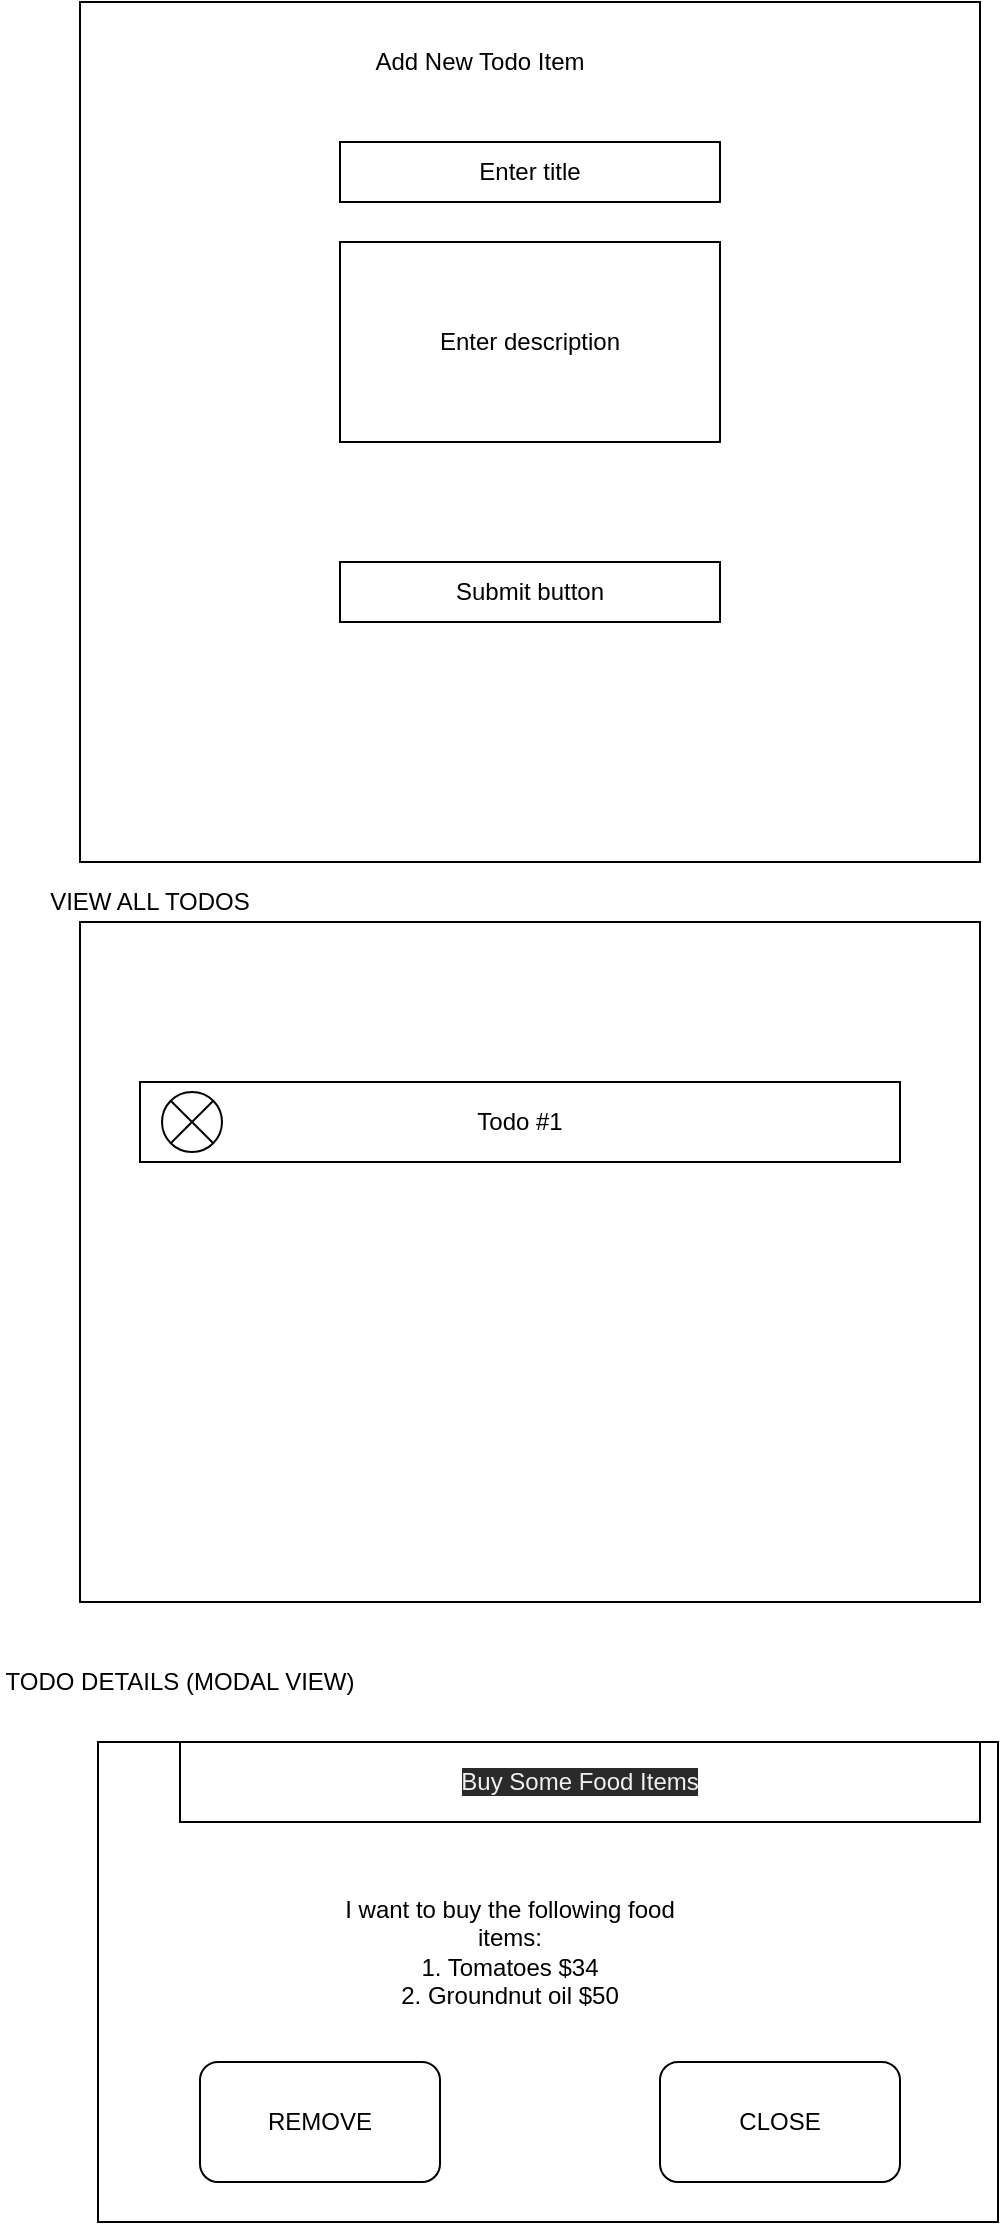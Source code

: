 <mxfile version="13.1.3">
    <diagram id="frk181JWuI70Pdyj9tyG" name="Page-1">
        <mxGraphModel dx="453" dy="332" grid="1" gridSize="10" guides="1" tooltips="1" connect="1" arrows="1" fold="1" page="1" pageScale="1" pageWidth="827" pageHeight="1169" math="0" shadow="0">
            <root>
                <mxCell id="0"/>
                <mxCell id="1" parent="0"/>
                <mxCell id="3" value="" style="rounded=0;whiteSpace=wrap;html=1;" parent="1" vertex="1">
                    <mxGeometry x="180" y="40" width="450" height="430" as="geometry"/>
                </mxCell>
                <mxCell id="4" value="Add New Todo Item" style="text;html=1;strokeColor=none;fillColor=none;align=center;verticalAlign=middle;whiteSpace=wrap;rounded=0;" parent="1" vertex="1">
                    <mxGeometry x="310" y="60" width="140" height="20" as="geometry"/>
                </mxCell>
                <mxCell id="5" value="Enter title" style="rounded=0;whiteSpace=wrap;html=1;" parent="1" vertex="1">
                    <mxGeometry x="310" y="110" width="190" height="30" as="geometry"/>
                </mxCell>
                <mxCell id="8" value="Enter description" style="rounded=0;whiteSpace=wrap;html=1;" parent="1" vertex="1">
                    <mxGeometry x="310" y="160" width="190" height="100" as="geometry"/>
                </mxCell>
                <mxCell id="9" value="Submit button" style="rounded=0;whiteSpace=wrap;html=1;" parent="1" vertex="1">
                    <mxGeometry x="310" y="320" width="190" height="30" as="geometry"/>
                </mxCell>
                <mxCell id="10" value="" style="rounded=0;whiteSpace=wrap;html=1;" parent="1" vertex="1">
                    <mxGeometry x="180" y="500" width="450" height="340" as="geometry"/>
                </mxCell>
                <mxCell id="11" value="VIEW ALL TODOS" style="text;html=1;strokeColor=none;fillColor=none;align=center;verticalAlign=middle;whiteSpace=wrap;rounded=0;" parent="1" vertex="1">
                    <mxGeometry x="145" y="480" width="140" height="20" as="geometry"/>
                </mxCell>
                <mxCell id="12" value="Todo #1" style="rounded=0;whiteSpace=wrap;html=1;" parent="1" vertex="1">
                    <mxGeometry x="210" y="580" width="380" height="40" as="geometry"/>
                </mxCell>
                <mxCell id="14" value="" style="shape=sumEllipse;perimeter=ellipsePerimeter;whiteSpace=wrap;html=1;backgroundOutline=1;" parent="1" vertex="1">
                    <mxGeometry x="221" y="585" width="30" height="30" as="geometry"/>
                </mxCell>
                <mxCell id="17" value="" style="rounded=0;whiteSpace=wrap;html=1;" parent="1" vertex="1">
                    <mxGeometry x="189" y="910" width="450" height="240" as="geometry"/>
                </mxCell>
                <mxCell id="18" value="TODO DETAILS (MODAL VIEW)" style="text;html=1;strokeColor=none;fillColor=none;align=center;verticalAlign=middle;whiteSpace=wrap;rounded=0;" parent="1" vertex="1">
                    <mxGeometry x="140" y="870" width="180" height="20" as="geometry"/>
                </mxCell>
                <mxCell id="20" value="I want to buy the following food items:&lt;br&gt;1. Tomatoes $34&lt;br&gt;2. Groundnut oil $50" style="text;html=1;strokeColor=none;fillColor=none;align=center;verticalAlign=middle;whiteSpace=wrap;rounded=0;" parent="1" vertex="1">
                    <mxGeometry x="310" y="970" width="170" height="90" as="geometry"/>
                </mxCell>
                <mxCell id="22" value="REMOVE" style="rounded=1;whiteSpace=wrap;html=1;" vertex="1" parent="1">
                    <mxGeometry x="240" y="1070" width="120" height="60" as="geometry"/>
                </mxCell>
                <mxCell id="23" value="CLOSE" style="rounded=1;whiteSpace=wrap;html=1;" vertex="1" parent="1">
                    <mxGeometry x="470" y="1070" width="120" height="60" as="geometry"/>
                </mxCell>
                <mxCell id="24" value="&lt;meta charset=&quot;utf-8&quot;&gt;&lt;span style=&quot;color: rgb(240, 240, 240); font-family: Helvetica; font-size: 12px; font-style: normal; font-variant-ligatures: normal; font-variant-caps: normal; font-weight: 400; letter-spacing: normal; orphans: 2; text-align: center; text-indent: 0px; text-transform: none; widows: 2; word-spacing: 0px; -webkit-text-stroke-width: 0px; background-color: rgb(42, 42, 42); text-decoration-style: initial; text-decoration-color: initial; float: none; display: inline !important;&quot;&gt;Buy Some Food Items&lt;/span&gt;" style="rounded=0;whiteSpace=wrap;html=1;" vertex="1" parent="1">
                    <mxGeometry x="230" y="910" width="400" height="40" as="geometry"/>
                </mxCell>
            </root>
        </mxGraphModel>
    </diagram>
</mxfile>
